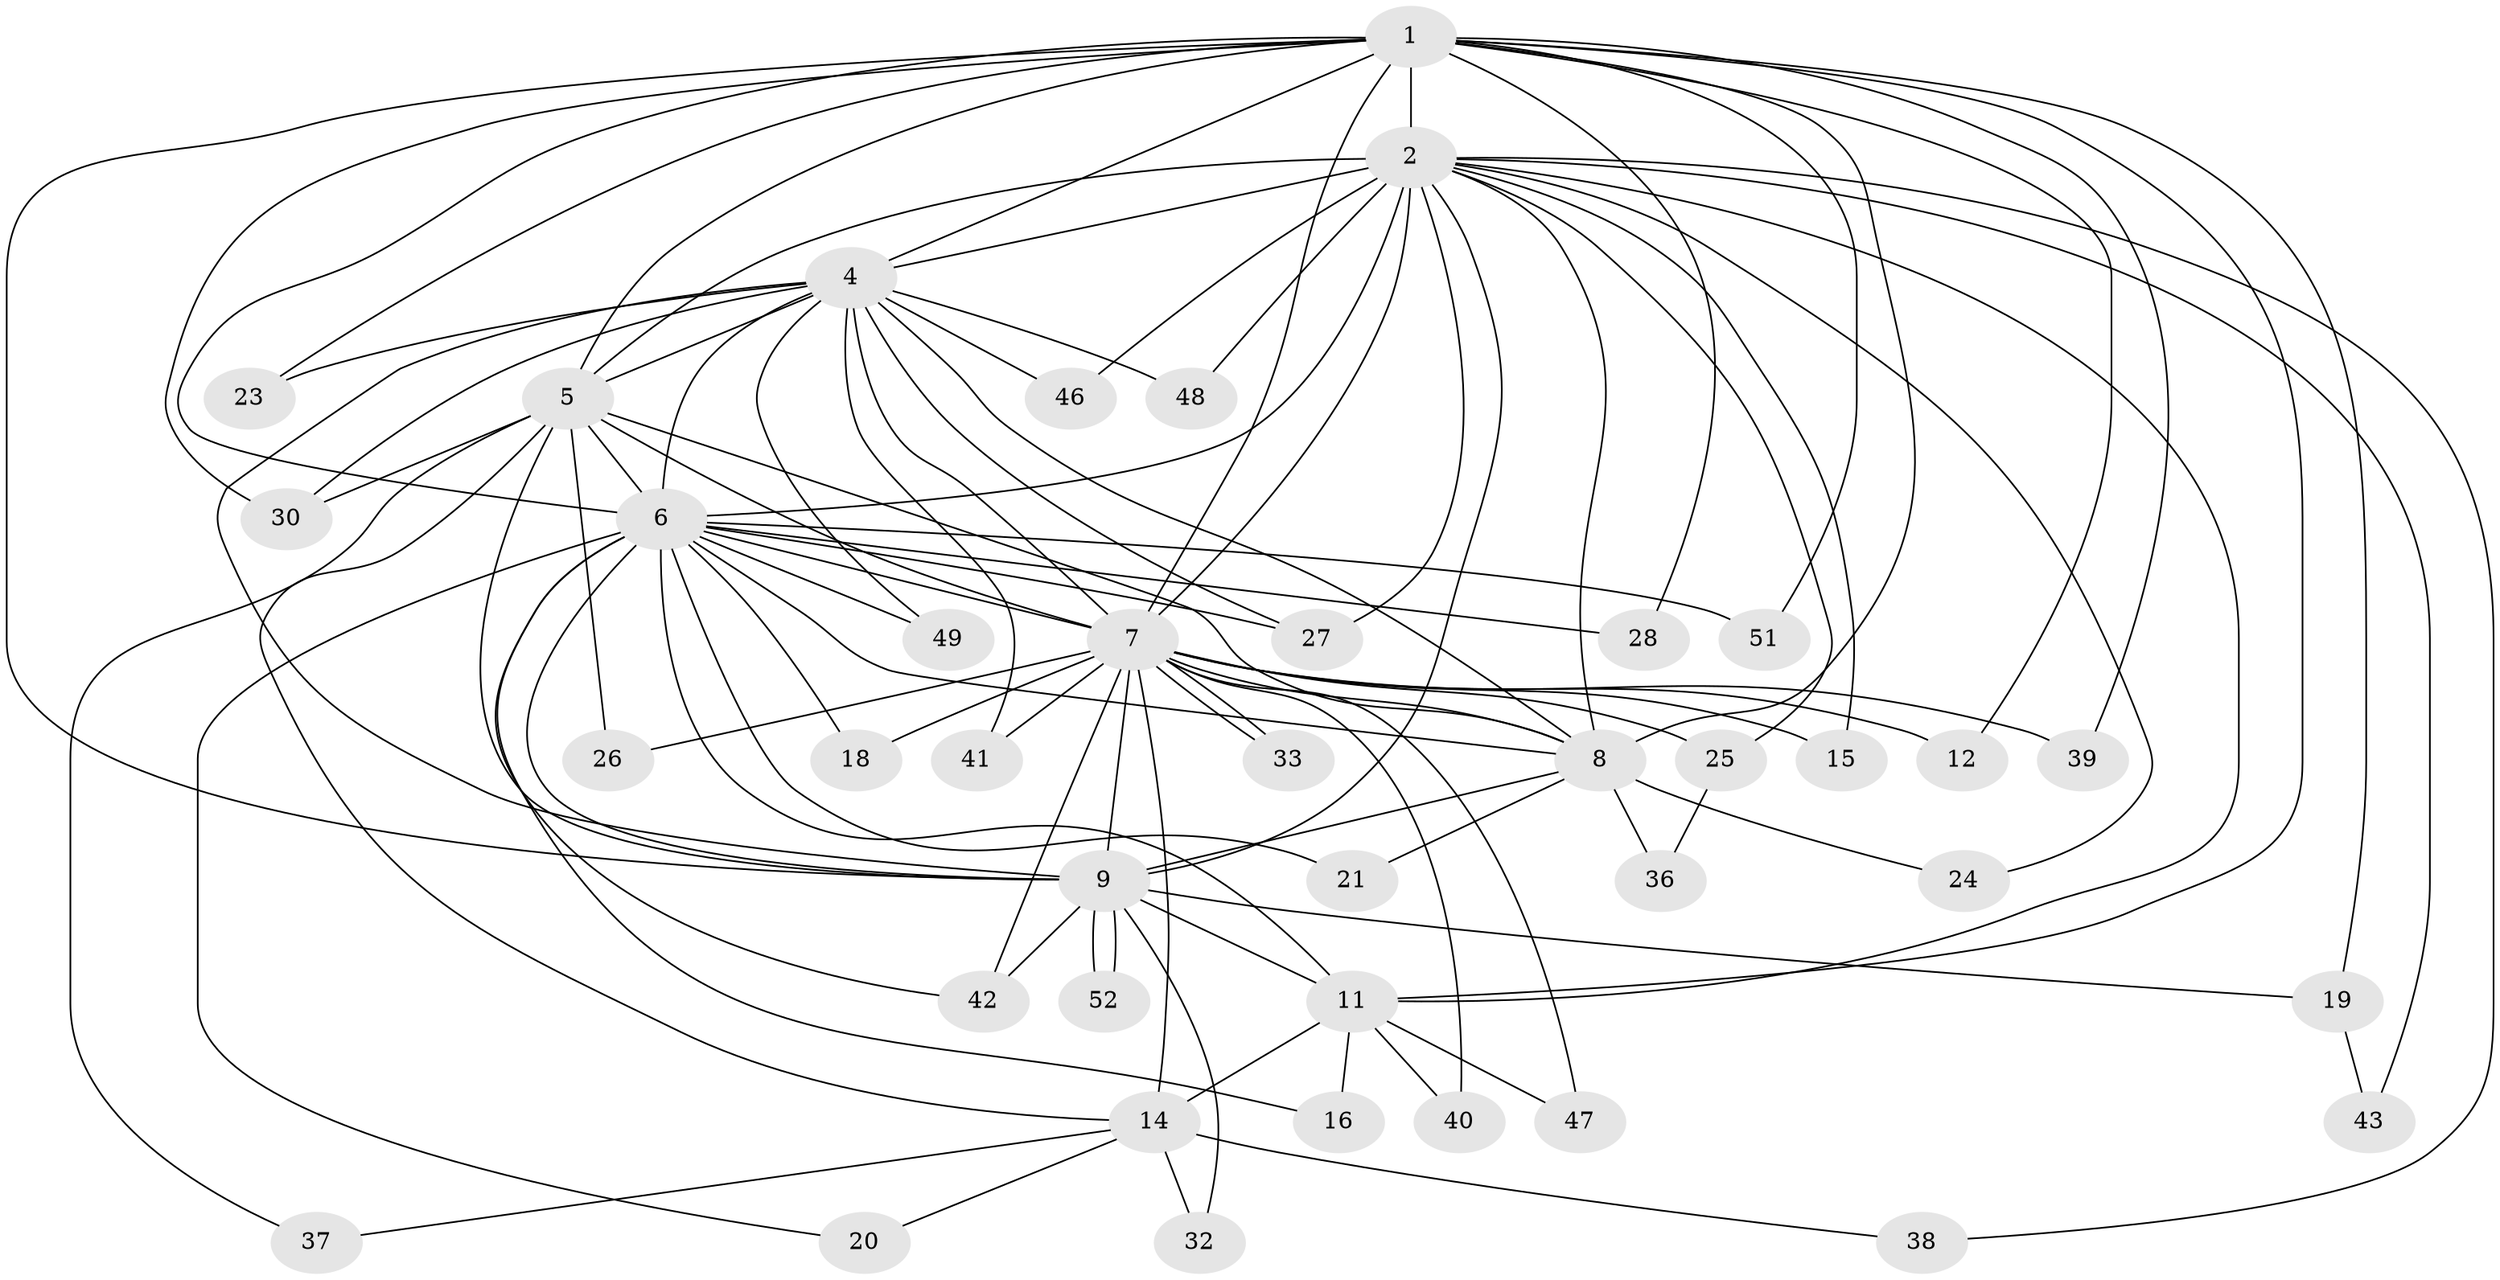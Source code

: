 // Generated by graph-tools (version 1.1) at 2025/23/03/03/25 07:23:39]
// undirected, 40 vertices, 98 edges
graph export_dot {
graph [start="1"]
  node [color=gray90,style=filled];
  1 [super="+17"];
  2 [super="+3"];
  4 [super="+10"];
  5 [super="+45"];
  6 [super="+34"];
  7 [super="+35"];
  8 [super="+22"];
  9 [super="+44"];
  11 [super="+13"];
  12;
  14 [super="+31"];
  15;
  16;
  18;
  19;
  20;
  21;
  23;
  24;
  25;
  26;
  27 [super="+29"];
  28;
  30;
  32;
  33;
  36;
  37;
  38;
  39;
  40;
  41;
  42 [super="+50"];
  43;
  46;
  47;
  48;
  49;
  51;
  52;
  1 -- 2 [weight=2];
  1 -- 4 [weight=2];
  1 -- 5;
  1 -- 6;
  1 -- 7;
  1 -- 8;
  1 -- 9;
  1 -- 12;
  1 -- 19;
  1 -- 23;
  1 -- 28;
  1 -- 30;
  1 -- 39;
  1 -- 51;
  1 -- 11;
  2 -- 4 [weight=4];
  2 -- 5 [weight=2];
  2 -- 6 [weight=2];
  2 -- 7 [weight=2];
  2 -- 8 [weight=2];
  2 -- 9 [weight=2];
  2 -- 11 [weight=2];
  2 -- 15;
  2 -- 24;
  2 -- 25;
  2 -- 27;
  2 -- 38;
  2 -- 43;
  2 -- 48;
  2 -- 46;
  4 -- 5 [weight=2];
  4 -- 6 [weight=2];
  4 -- 7 [weight=2];
  4 -- 8 [weight=2];
  4 -- 9 [weight=2];
  4 -- 46;
  4 -- 48;
  4 -- 49;
  4 -- 41;
  4 -- 23;
  4 -- 27;
  4 -- 30;
  5 -- 6;
  5 -- 7;
  5 -- 8;
  5 -- 9;
  5 -- 26;
  5 -- 37;
  5 -- 30;
  5 -- 14;
  6 -- 7;
  6 -- 8;
  6 -- 9;
  6 -- 16;
  6 -- 18;
  6 -- 20;
  6 -- 21;
  6 -- 28;
  6 -- 42;
  6 -- 49;
  6 -- 51;
  6 -- 11;
  6 -- 27;
  7 -- 8;
  7 -- 9 [weight=2];
  7 -- 12;
  7 -- 14;
  7 -- 15;
  7 -- 18;
  7 -- 25 [weight=2];
  7 -- 26;
  7 -- 33;
  7 -- 33;
  7 -- 39;
  7 -- 40;
  7 -- 41;
  7 -- 42;
  7 -- 47;
  8 -- 9 [weight=2];
  8 -- 21;
  8 -- 24;
  8 -- 36;
  9 -- 11;
  9 -- 19;
  9 -- 32;
  9 -- 52;
  9 -- 52;
  9 -- 42;
  11 -- 16;
  11 -- 40;
  11 -- 14;
  11 -- 47;
  14 -- 20;
  14 -- 32;
  14 -- 38;
  14 -- 37;
  19 -- 43;
  25 -- 36;
}
